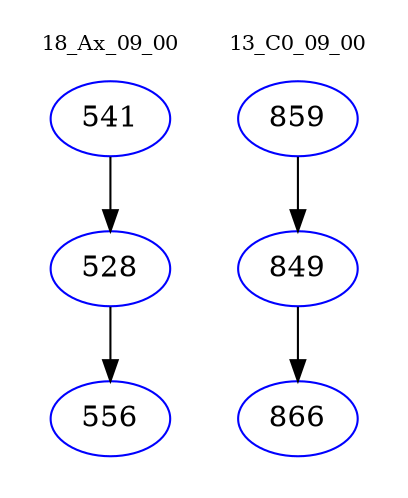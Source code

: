 digraph{
subgraph cluster_0 {
color = white
label = "18_Ax_09_00";
fontsize=10;
T0_541 [label="541", color="blue"]
T0_541 -> T0_528 [color="black"]
T0_528 [label="528", color="blue"]
T0_528 -> T0_556 [color="black"]
T0_556 [label="556", color="blue"]
}
subgraph cluster_1 {
color = white
label = "13_C0_09_00";
fontsize=10;
T1_859 [label="859", color="blue"]
T1_859 -> T1_849 [color="black"]
T1_849 [label="849", color="blue"]
T1_849 -> T1_866 [color="black"]
T1_866 [label="866", color="blue"]
}
}
